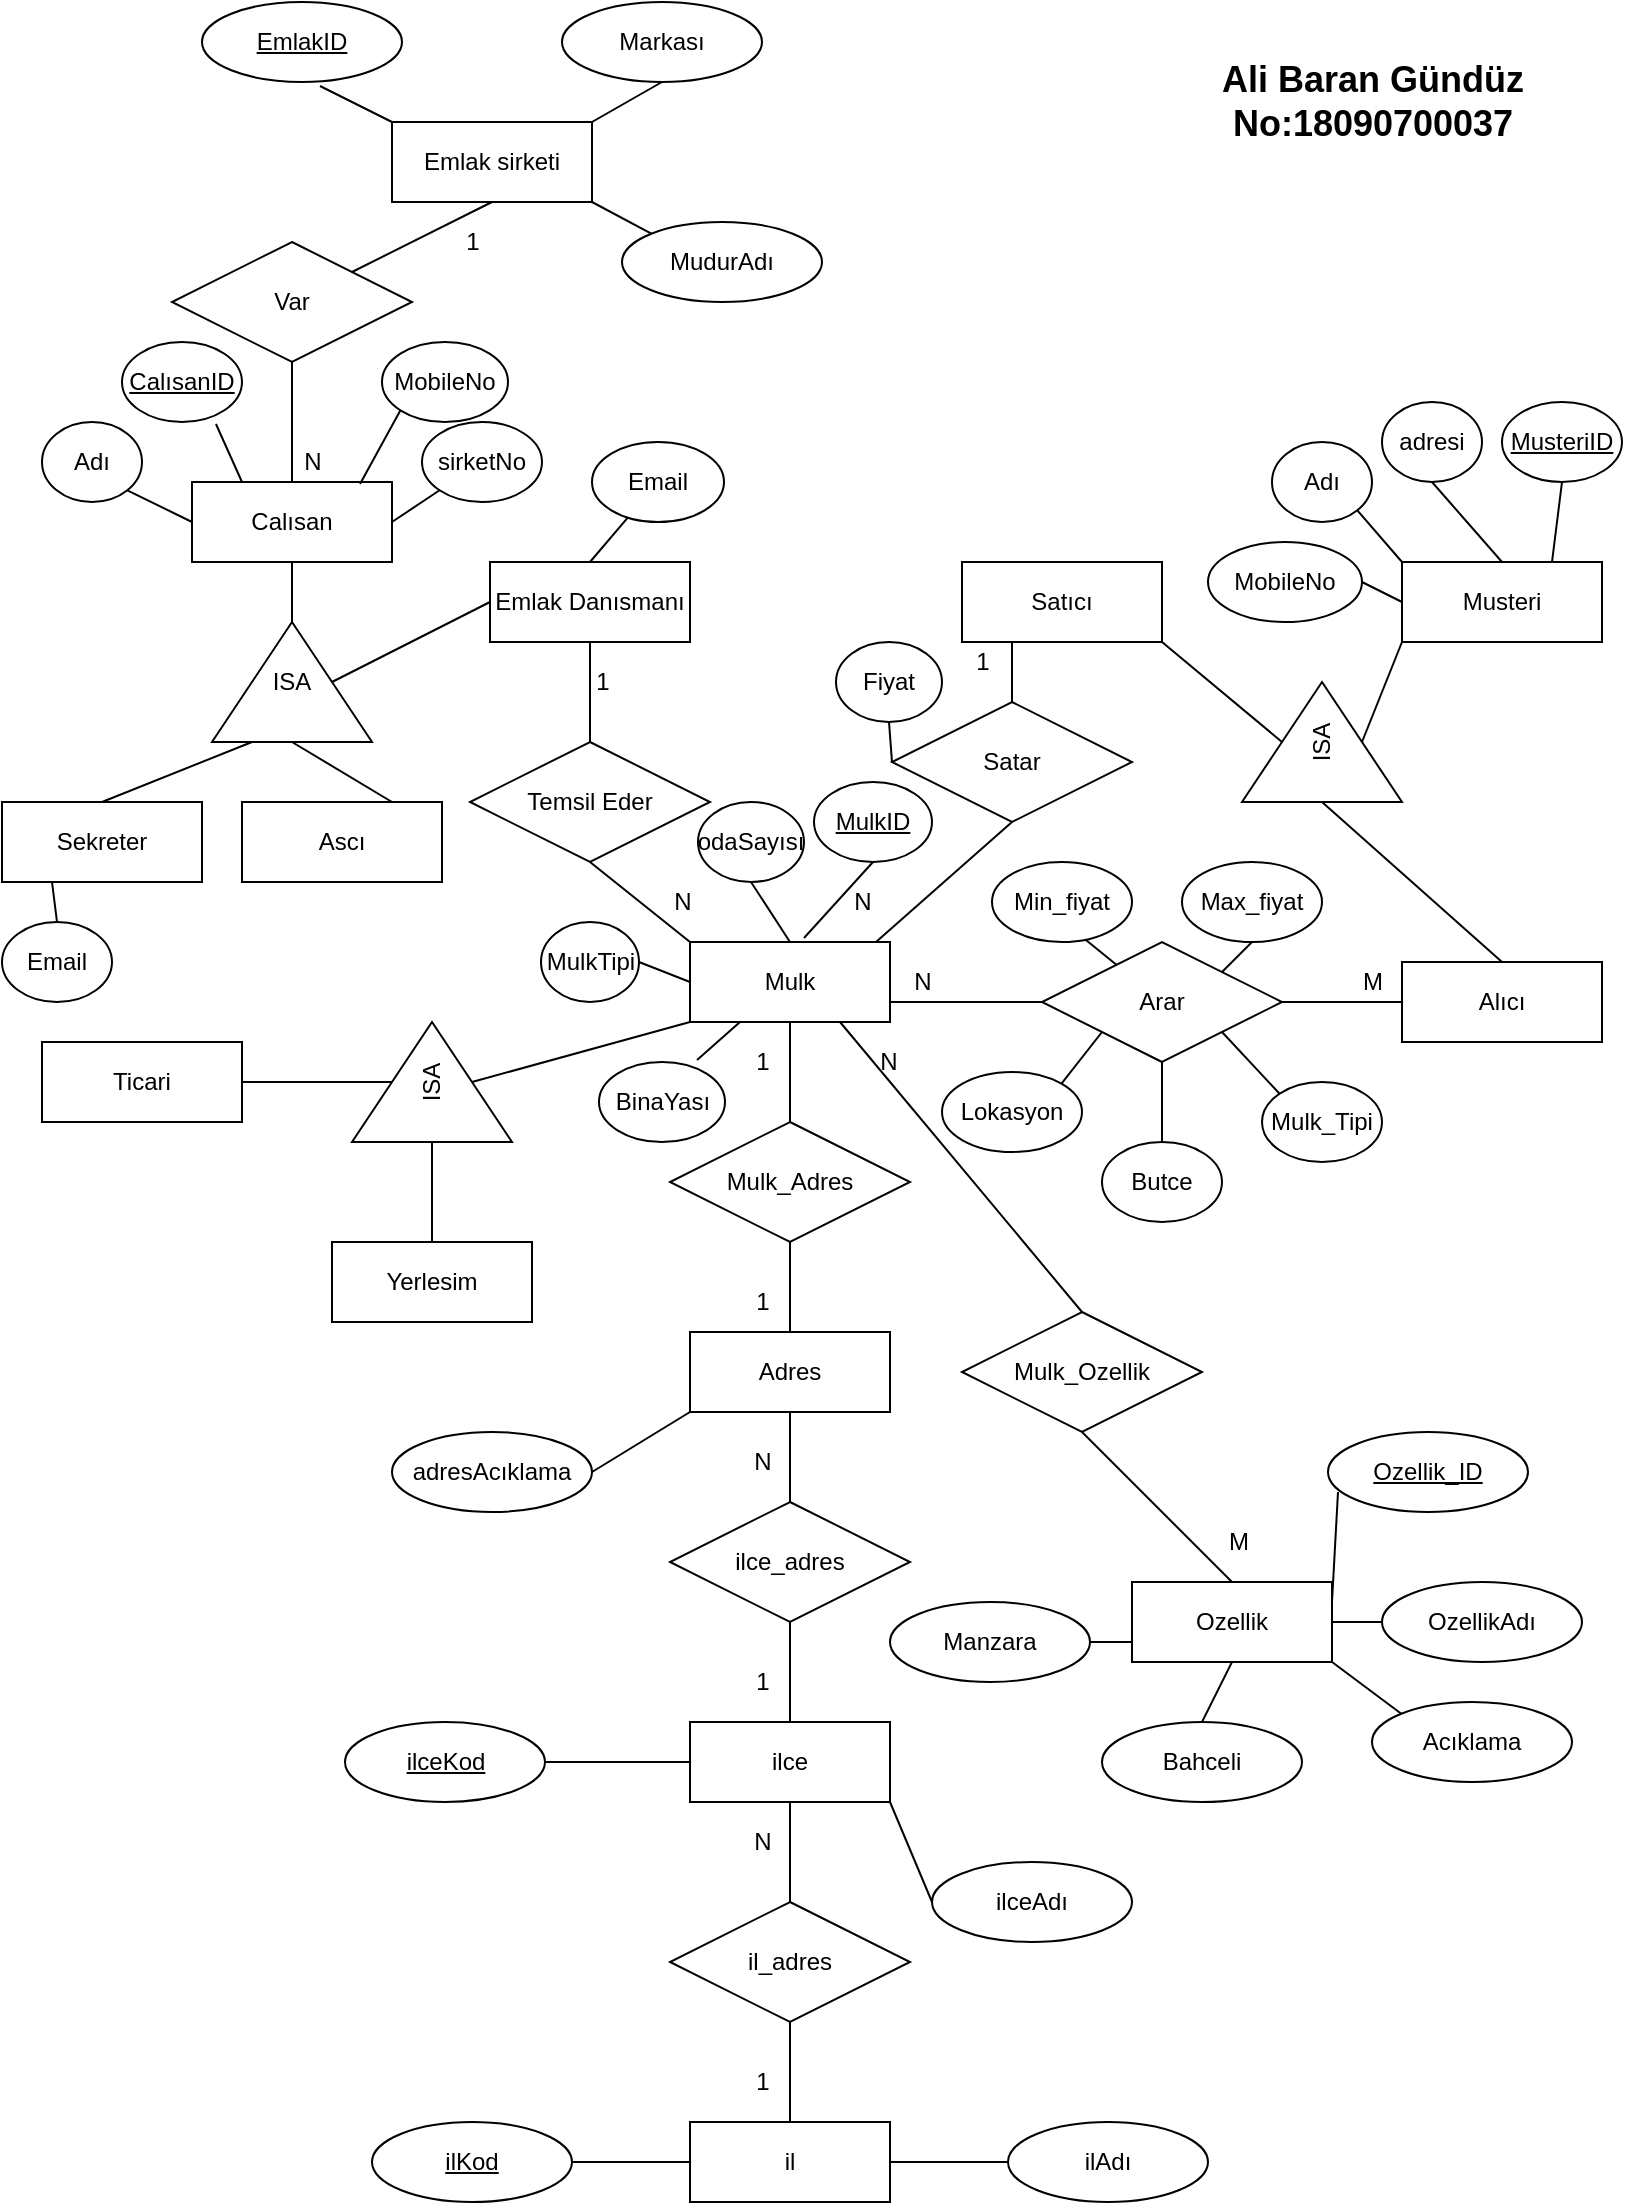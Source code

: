 <mxfile version="13.8.8" type="github"><diagram id="Dw04P_QNPKzFIIKBxHm9" name="Page-1"><mxGraphModel dx="862" dy="450" grid="1" gridSize="10" guides="1" tooltips="1" connect="1" arrows="1" fold="1" page="1" pageScale="1" pageWidth="827" pageHeight="1169" math="0" shadow="0"><root><mxCell id="0"/><mxCell id="1" parent="0"/><mxCell id="DTdADtcB9mGW_6c2kYvb-1" value="Mulk" style="whiteSpace=wrap;html=1;align=center;" parent="1" vertex="1"><mxGeometry x="361" y="510" width="100" height="40" as="geometry"/></mxCell><mxCell id="DTdADtcB9mGW_6c2kYvb-2" value="Calısan" style="whiteSpace=wrap;html=1;align=center;" parent="1" vertex="1"><mxGeometry x="112" y="280" width="100" height="40" as="geometry"/></mxCell><mxCell id="DTdADtcB9mGW_6c2kYvb-3" value="Temsil Eder" style="shape=rhombus;perimeter=rhombusPerimeter;whiteSpace=wrap;html=1;align=center;" parent="1" vertex="1"><mxGeometry x="251" y="410" width="120" height="60" as="geometry"/></mxCell><mxCell id="DTdADtcB9mGW_6c2kYvb-4" value="" style="endArrow=none;html=1;entryX=0.5;entryY=1;entryDx=0;entryDy=0;exitX=1;exitY=0.5;exitDx=0;exitDy=0;" parent="1" source="DTdADtcB9mGW_6c2kYvb-58" target="DTdADtcB9mGW_6c2kYvb-2" edge="1"><mxGeometry width="50" height="50" relative="1" as="geometry"><mxPoint x="307" y="390" as="sourcePoint"/><mxPoint x="357" y="340" as="targetPoint"/></mxGeometry></mxCell><mxCell id="DTdADtcB9mGW_6c2kYvb-5" value="" style="endArrow=none;html=1;exitX=0.5;exitY=1;exitDx=0;exitDy=0;entryX=0;entryY=0;entryDx=0;entryDy=0;" parent="1" source="DTdADtcB9mGW_6c2kYvb-3" target="DTdADtcB9mGW_6c2kYvb-1" edge="1"><mxGeometry width="50" height="50" relative="1" as="geometry"><mxPoint x="307" y="390" as="sourcePoint"/><mxPoint x="357" y="340" as="targetPoint"/></mxGeometry></mxCell><mxCell id="DTdADtcB9mGW_6c2kYvb-6" value="N" style="text;html=1;align=center;verticalAlign=middle;resizable=0;points=[];autosize=1;" parent="1" vertex="1"><mxGeometry x="347" y="480" width="20" height="20" as="geometry"/></mxCell><mxCell id="DTdADtcB9mGW_6c2kYvb-7" value="1" style="text;html=1;align=center;verticalAlign=middle;resizable=0;points=[];autosize=1;" parent="1" vertex="1"><mxGeometry x="242" y="150" width="20" height="20" as="geometry"/></mxCell><mxCell id="DTdADtcB9mGW_6c2kYvb-8" value="Emlak sirketi" style="whiteSpace=wrap;html=1;align=center;" parent="1" vertex="1"><mxGeometry x="212" y="100" width="100" height="40" as="geometry"/></mxCell><mxCell id="DTdADtcB9mGW_6c2kYvb-9" value="" style="endArrow=none;html=1;exitX=0.5;exitY=0;exitDx=0;exitDy=0;entryX=0.5;entryY=1;entryDx=0;entryDy=0;" parent="1" source="DTdADtcB9mGW_6c2kYvb-2" target="DTdADtcB9mGW_6c2kYvb-10" edge="1"><mxGeometry width="50" height="50" relative="1" as="geometry"><mxPoint x="297" y="250" as="sourcePoint"/><mxPoint x="137" y="250" as="targetPoint"/></mxGeometry></mxCell><mxCell id="DTdADtcB9mGW_6c2kYvb-10" value="Var" style="shape=rhombus;perimeter=rhombusPerimeter;whiteSpace=wrap;html=1;align=center;" parent="1" vertex="1"><mxGeometry x="102" y="160" width="120" height="60" as="geometry"/></mxCell><mxCell id="DTdADtcB9mGW_6c2kYvb-11" value="" style="endArrow=none;html=1;exitX=1;exitY=0;exitDx=0;exitDy=0;entryX=0.5;entryY=1;entryDx=0;entryDy=0;" parent="1" source="DTdADtcB9mGW_6c2kYvb-10" target="DTdADtcB9mGW_6c2kYvb-8" edge="1"><mxGeometry width="50" height="50" relative="1" as="geometry"><mxPoint x="297" y="250" as="sourcePoint"/><mxPoint x="347" y="200" as="targetPoint"/></mxGeometry></mxCell><mxCell id="DTdADtcB9mGW_6c2kYvb-12" value="N" style="text;html=1;align=center;verticalAlign=middle;resizable=0;points=[];autosize=1;" parent="1" vertex="1"><mxGeometry x="162" y="260" width="20" height="20" as="geometry"/></mxCell><mxCell id="DTdADtcB9mGW_6c2kYvb-13" value="Musteri" style="whiteSpace=wrap;html=1;align=center;" parent="1" vertex="1"><mxGeometry x="717" y="320" width="100" height="40" as="geometry"/></mxCell><mxCell id="DTdADtcB9mGW_6c2kYvb-14" value="ISA" style="triangle;whiteSpace=wrap;html=1;rotation=-90;" parent="1" vertex="1"><mxGeometry x="647" y="370" width="60" height="80" as="geometry"/></mxCell><mxCell id="DTdADtcB9mGW_6c2kYvb-15" value="" style="endArrow=none;html=1;entryX=0;entryY=1;entryDx=0;entryDy=0;exitX=0.5;exitY=1;exitDx=0;exitDy=0;" parent="1" source="DTdADtcB9mGW_6c2kYvb-14" target="DTdADtcB9mGW_6c2kYvb-13" edge="1"><mxGeometry width="50" height="50" relative="1" as="geometry"><mxPoint x="387" y="380" as="sourcePoint"/><mxPoint x="437" y="330" as="targetPoint"/></mxGeometry></mxCell><mxCell id="DTdADtcB9mGW_6c2kYvb-16" value="" style="endArrow=none;html=1;entryX=0.5;entryY=0;entryDx=0;entryDy=0;exitX=1;exitY=1;exitDx=0;exitDy=0;" parent="1" source="DTdADtcB9mGW_6c2kYvb-17" target="DTdADtcB9mGW_6c2kYvb-14" edge="1"><mxGeometry width="50" height="50" relative="1" as="geometry"><mxPoint x="557" y="380" as="sourcePoint"/><mxPoint x="437" y="430" as="targetPoint"/></mxGeometry></mxCell><mxCell id="DTdADtcB9mGW_6c2kYvb-17" value="Satıcı" style="whiteSpace=wrap;html=1;align=center;" parent="1" vertex="1"><mxGeometry x="497" y="320" width="100" height="40" as="geometry"/></mxCell><mxCell id="DTdADtcB9mGW_6c2kYvb-18" value="Alıcı" style="whiteSpace=wrap;html=1;align=center;" parent="1" vertex="1"><mxGeometry x="717" y="520" width="100" height="40" as="geometry"/></mxCell><mxCell id="DTdADtcB9mGW_6c2kYvb-19" value="" style="endArrow=none;html=1;entryX=0.5;entryY=0;entryDx=0;entryDy=0;exitX=0;exitY=0.5;exitDx=0;exitDy=0;" parent="1" source="DTdADtcB9mGW_6c2kYvb-14" target="DTdADtcB9mGW_6c2kYvb-18" edge="1"><mxGeometry width="50" height="50" relative="1" as="geometry"><mxPoint x="387" y="480" as="sourcePoint"/><mxPoint x="437" y="430" as="targetPoint"/></mxGeometry></mxCell><mxCell id="DTdADtcB9mGW_6c2kYvb-20" value="Satar" style="shape=rhombus;perimeter=rhombusPerimeter;whiteSpace=wrap;html=1;align=center;" parent="1" vertex="1"><mxGeometry x="462" y="390" width="120" height="60" as="geometry"/></mxCell><mxCell id="DTdADtcB9mGW_6c2kYvb-21" value="" style="endArrow=none;html=1;entryX=0.5;entryY=0;entryDx=0;entryDy=0;exitX=0.25;exitY=1;exitDx=0;exitDy=0;" parent="1" source="DTdADtcB9mGW_6c2kYvb-17" target="DTdADtcB9mGW_6c2kYvb-20" edge="1"><mxGeometry width="50" height="50" relative="1" as="geometry"><mxPoint x="387" y="480" as="sourcePoint"/><mxPoint x="437" y="430" as="targetPoint"/></mxGeometry></mxCell><mxCell id="DTdADtcB9mGW_6c2kYvb-22" value="" style="endArrow=none;html=1;exitX=0.93;exitY=0;exitDx=0;exitDy=0;exitPerimeter=0;entryX=0.5;entryY=1;entryDx=0;entryDy=0;" parent="1" source="DTdADtcB9mGW_6c2kYvb-1" target="DTdADtcB9mGW_6c2kYvb-20" edge="1"><mxGeometry width="50" height="50" relative="1" as="geometry"><mxPoint x="387" y="480" as="sourcePoint"/><mxPoint x="437" y="430" as="targetPoint"/></mxGeometry></mxCell><mxCell id="DTdADtcB9mGW_6c2kYvb-23" value="N" style="text;html=1;align=center;verticalAlign=middle;resizable=0;points=[];autosize=1;" parent="1" vertex="1"><mxGeometry x="437" y="480" width="20" height="20" as="geometry"/></mxCell><mxCell id="DTdADtcB9mGW_6c2kYvb-24" value="1" style="text;html=1;align=center;verticalAlign=middle;resizable=0;points=[];autosize=1;" parent="1" vertex="1"><mxGeometry x="497" y="360" width="20" height="20" as="geometry"/></mxCell><mxCell id="DTdADtcB9mGW_6c2kYvb-25" value="Arar" style="shape=rhombus;perimeter=rhombusPerimeter;whiteSpace=wrap;html=1;align=center;direction=west;" parent="1" vertex="1"><mxGeometry x="537" y="510" width="120" height="60" as="geometry"/></mxCell><mxCell id="DTdADtcB9mGW_6c2kYvb-26" value="" style="endArrow=none;html=1;exitX=0;exitY=0.5;exitDx=0;exitDy=0;entryX=0;entryY=0.5;entryDx=0;entryDy=0;" parent="1" source="DTdADtcB9mGW_6c2kYvb-18" target="DTdADtcB9mGW_6c2kYvb-25" edge="1"><mxGeometry width="50" height="50" relative="1" as="geometry"><mxPoint x="387" y="480" as="sourcePoint"/><mxPoint x="667" y="540" as="targetPoint"/></mxGeometry></mxCell><mxCell id="DTdADtcB9mGW_6c2kYvb-27" value="" style="endArrow=none;html=1;exitX=1;exitY=0.5;exitDx=0;exitDy=0;entryX=1;entryY=0.75;entryDx=0;entryDy=0;" parent="1" source="DTdADtcB9mGW_6c2kYvb-25" target="DTdADtcB9mGW_6c2kYvb-1" edge="1"><mxGeometry width="50" height="50" relative="1" as="geometry"><mxPoint x="387" y="480" as="sourcePoint"/><mxPoint x="437" y="430" as="targetPoint"/></mxGeometry></mxCell><mxCell id="DTdADtcB9mGW_6c2kYvb-28" value="M" style="text;html=1;align=center;verticalAlign=middle;resizable=0;points=[];autosize=1;" parent="1" vertex="1"><mxGeometry x="687" y="520" width="30" height="20" as="geometry"/></mxCell><mxCell id="DTdADtcB9mGW_6c2kYvb-29" value="N" style="text;html=1;align=center;verticalAlign=middle;resizable=0;points=[];autosize=1;" parent="1" vertex="1"><mxGeometry x="467" y="520" width="20" height="20" as="geometry"/></mxCell><mxCell id="DTdADtcB9mGW_6c2kYvb-30" value="Adres" style="whiteSpace=wrap;html=1;align=center;" parent="1" vertex="1"><mxGeometry x="361" y="705" width="100" height="40" as="geometry"/></mxCell><mxCell id="DTdADtcB9mGW_6c2kYvb-31" value="Mulk_Adres" style="shape=rhombus;perimeter=rhombusPerimeter;whiteSpace=wrap;html=1;align=center;" parent="1" vertex="1"><mxGeometry x="351" y="600" width="120" height="60" as="geometry"/></mxCell><mxCell id="DTdADtcB9mGW_6c2kYvb-32" value="" style="endArrow=none;html=1;exitX=0.5;exitY=0;exitDx=0;exitDy=0;entryX=0.5;entryY=1;entryDx=0;entryDy=0;" parent="1" source="DTdADtcB9mGW_6c2kYvb-30" target="DTdADtcB9mGW_6c2kYvb-31" edge="1"><mxGeometry width="50" height="50" relative="1" as="geometry"><mxPoint x="387" y="680" as="sourcePoint"/><mxPoint x="437" y="630" as="targetPoint"/></mxGeometry></mxCell><mxCell id="DTdADtcB9mGW_6c2kYvb-33" value="" style="endArrow=none;html=1;exitX=0.5;exitY=0;exitDx=0;exitDy=0;entryX=0.5;entryY=1;entryDx=0;entryDy=0;" parent="1" source="DTdADtcB9mGW_6c2kYvb-31" target="DTdADtcB9mGW_6c2kYvb-1" edge="1"><mxGeometry width="50" height="50" relative="1" as="geometry"><mxPoint x="387" y="680" as="sourcePoint"/><mxPoint x="437" y="630" as="targetPoint"/></mxGeometry></mxCell><mxCell id="DTdADtcB9mGW_6c2kYvb-34" value="1" style="text;html=1;align=center;verticalAlign=middle;resizable=0;points=[];autosize=1;" parent="1" vertex="1"><mxGeometry x="387" y="560" width="20" height="20" as="geometry"/></mxCell><mxCell id="DTdADtcB9mGW_6c2kYvb-35" value="1" style="text;html=1;align=center;verticalAlign=middle;resizable=0;points=[];autosize=1;" parent="1" vertex="1"><mxGeometry x="387" y="680" width="20" height="20" as="geometry"/></mxCell><mxCell id="DTdADtcB9mGW_6c2kYvb-36" value="ilce" style="whiteSpace=wrap;html=1;align=center;direction=west;" parent="1" vertex="1"><mxGeometry x="361" y="900" width="100" height="40" as="geometry"/></mxCell><mxCell id="DTdADtcB9mGW_6c2kYvb-37" value="ilce_adres" style="shape=rhombus;perimeter=rhombusPerimeter;whiteSpace=wrap;html=1;align=center;" parent="1" vertex="1"><mxGeometry x="351" y="790" width="120" height="60" as="geometry"/></mxCell><mxCell id="DTdADtcB9mGW_6c2kYvb-38" value="" style="endArrow=none;html=1;entryX=0.5;entryY=1;entryDx=0;entryDy=0;exitX=0.5;exitY=1;exitDx=0;exitDy=0;" parent="1" source="DTdADtcB9mGW_6c2kYvb-36" target="DTdADtcB9mGW_6c2kYvb-37" edge="1"><mxGeometry width="50" height="50" relative="1" as="geometry"><mxPoint x="337" y="920" as="sourcePoint"/><mxPoint x="297" y="900" as="targetPoint"/></mxGeometry></mxCell><mxCell id="DTdADtcB9mGW_6c2kYvb-39" value="1" style="text;html=1;align=center;verticalAlign=middle;resizable=0;points=[];autosize=1;" parent="1" vertex="1"><mxGeometry x="387" y="870" width="20" height="20" as="geometry"/></mxCell><mxCell id="DTdADtcB9mGW_6c2kYvb-40" value="" style="endArrow=none;html=1;exitX=0.5;exitY=0;exitDx=0;exitDy=0;entryX=0.5;entryY=1;entryDx=0;entryDy=0;" parent="1" source="DTdADtcB9mGW_6c2kYvb-37" target="DTdADtcB9mGW_6c2kYvb-30" edge="1"><mxGeometry width="50" height="50" relative="1" as="geometry"><mxPoint x="397" y="770" as="sourcePoint"/><mxPoint x="447" y="720" as="targetPoint"/></mxGeometry></mxCell><mxCell id="DTdADtcB9mGW_6c2kYvb-41" value="N" style="text;html=1;align=center;verticalAlign=middle;resizable=0;points=[];autosize=1;" parent="1" vertex="1"><mxGeometry x="387" y="760" width="20" height="20" as="geometry"/></mxCell><mxCell id="DTdADtcB9mGW_6c2kYvb-42" value="il" style="whiteSpace=wrap;html=1;align=center;" parent="1" vertex="1"><mxGeometry x="361" y="1100" width="100" height="40" as="geometry"/></mxCell><mxCell id="DTdADtcB9mGW_6c2kYvb-43" value="il_adres" style="shape=rhombus;perimeter=rhombusPerimeter;whiteSpace=wrap;html=1;align=center;" parent="1" vertex="1"><mxGeometry x="351" y="990" width="120" height="60" as="geometry"/></mxCell><mxCell id="DTdADtcB9mGW_6c2kYvb-44" value="" style="endArrow=none;html=1;exitX=0.5;exitY=0;exitDx=0;exitDy=0;entryX=0.5;entryY=0;entryDx=0;entryDy=0;" parent="1" source="DTdADtcB9mGW_6c2kYvb-36" target="DTdADtcB9mGW_6c2kYvb-43" edge="1"><mxGeometry width="50" height="50" relative="1" as="geometry"><mxPoint x="421" y="800" as="sourcePoint"/><mxPoint x="587" y="850" as="targetPoint"/></mxGeometry></mxCell><mxCell id="DTdADtcB9mGW_6c2kYvb-45" value="" style="endArrow=none;html=1;exitX=0.5;exitY=1;exitDx=0;exitDy=0;entryX=0.5;entryY=0;entryDx=0;entryDy=0;" parent="1" source="DTdADtcB9mGW_6c2kYvb-43" target="DTdADtcB9mGW_6c2kYvb-42" edge="1"><mxGeometry width="50" height="50" relative="1" as="geometry"><mxPoint x="431" y="810" as="sourcePoint"/><mxPoint x="431" y="765" as="targetPoint"/></mxGeometry></mxCell><mxCell id="DTdADtcB9mGW_6c2kYvb-46" value="1" style="text;html=1;align=center;verticalAlign=middle;resizable=0;points=[];autosize=1;" parent="1" vertex="1"><mxGeometry x="387" y="1070" width="20" height="20" as="geometry"/></mxCell><mxCell id="DTdADtcB9mGW_6c2kYvb-47" value="N" style="text;html=1;align=center;verticalAlign=middle;resizable=0;points=[];autosize=1;" parent="1" vertex="1"><mxGeometry x="387" y="950" width="20" height="20" as="geometry"/></mxCell><mxCell id="DTdADtcB9mGW_6c2kYvb-48" value="ISA" style="triangle;whiteSpace=wrap;html=1;rotation=-90;direction=east;" parent="1" vertex="1"><mxGeometry x="202" y="540" width="60" height="80" as="geometry"/></mxCell><mxCell id="DTdADtcB9mGW_6c2kYvb-49" value="" style="endArrow=none;html=1;exitX=0.5;exitY=1;exitDx=0;exitDy=0;entryX=0;entryY=1;entryDx=0;entryDy=0;" parent="1" source="DTdADtcB9mGW_6c2kYvb-48" target="DTdADtcB9mGW_6c2kYvb-1" edge="1"><mxGeometry width="50" height="50" relative="1" as="geometry"><mxPoint x="347" y="560" as="sourcePoint"/><mxPoint x="397" y="510" as="targetPoint"/></mxGeometry></mxCell><mxCell id="DTdADtcB9mGW_6c2kYvb-50" value="Ticari" style="whiteSpace=wrap;html=1;align=center;" parent="1" vertex="1"><mxGeometry x="37" y="560" width="100" height="40" as="geometry"/></mxCell><mxCell id="DTdADtcB9mGW_6c2kYvb-51" value="Yerlesim" style="whiteSpace=wrap;html=1;align=center;" parent="1" vertex="1"><mxGeometry x="182" y="660" width="100" height="40" as="geometry"/></mxCell><mxCell id="DTdADtcB9mGW_6c2kYvb-52" value="" style="endArrow=none;html=1;exitX=1;exitY=0.5;exitDx=0;exitDy=0;entryX=0.5;entryY=0;entryDx=0;entryDy=0;" parent="1" source="DTdADtcB9mGW_6c2kYvb-50" target="DTdADtcB9mGW_6c2kYvb-48" edge="1"><mxGeometry width="50" height="50" relative="1" as="geometry"><mxPoint x="347" y="560" as="sourcePoint"/><mxPoint x="397" y="510" as="targetPoint"/></mxGeometry></mxCell><mxCell id="DTdADtcB9mGW_6c2kYvb-53" value="" style="endArrow=none;html=1;exitX=0.5;exitY=0;exitDx=0;exitDy=0;entryX=0;entryY=0.5;entryDx=0;entryDy=0;" parent="1" source="DTdADtcB9mGW_6c2kYvb-51" target="DTdADtcB9mGW_6c2kYvb-48" edge="1"><mxGeometry width="50" height="50" relative="1" as="geometry"><mxPoint x="347" y="560" as="sourcePoint"/><mxPoint x="247" y="620" as="targetPoint"/></mxGeometry></mxCell><mxCell id="DTdADtcB9mGW_6c2kYvb-54" value="EmlakID" style="ellipse;whiteSpace=wrap;html=1;align=center;fontStyle=4;" parent="1" vertex="1"><mxGeometry x="117" y="40" width="100" height="40" as="geometry"/></mxCell><mxCell id="DTdADtcB9mGW_6c2kYvb-55" value="Markası" style="ellipse;whiteSpace=wrap;html=1;align=center;" parent="1" vertex="1"><mxGeometry x="297" y="40" width="100" height="40" as="geometry"/></mxCell><mxCell id="DTdADtcB9mGW_6c2kYvb-56" value="" style="endArrow=none;html=1;exitX=0.59;exitY=1.05;exitDx=0;exitDy=0;exitPerimeter=0;entryX=0;entryY=0;entryDx=0;entryDy=0;" parent="1" source="DTdADtcB9mGW_6c2kYvb-54" target="DTdADtcB9mGW_6c2kYvb-8" edge="1"><mxGeometry width="50" height="50" relative="1" as="geometry"><mxPoint x="427" y="230" as="sourcePoint"/><mxPoint x="477" y="180" as="targetPoint"/></mxGeometry></mxCell><mxCell id="DTdADtcB9mGW_6c2kYvb-57" value="" style="endArrow=none;html=1;exitX=0.5;exitY=1;exitDx=0;exitDy=0;entryX=1;entryY=0;entryDx=0;entryDy=0;" parent="1" source="DTdADtcB9mGW_6c2kYvb-55" target="DTdADtcB9mGW_6c2kYvb-8" edge="1"><mxGeometry width="50" height="50" relative="1" as="geometry"><mxPoint x="427" y="230" as="sourcePoint"/><mxPoint x="477" y="180" as="targetPoint"/></mxGeometry></mxCell><mxCell id="DTdADtcB9mGW_6c2kYvb-58" value="ISA" style="triangle;whiteSpace=wrap;html=1;rotation=0;direction=north;" parent="1" vertex="1"><mxGeometry x="122" y="350" width="80" height="60" as="geometry"/></mxCell><mxCell id="DTdADtcB9mGW_6c2kYvb-59" value="Emlak Danısmanı" style="whiteSpace=wrap;html=1;align=center;" parent="1" vertex="1"><mxGeometry x="261" y="320" width="100" height="40" as="geometry"/></mxCell><mxCell id="DTdADtcB9mGW_6c2kYvb-60" value="Sekreter" style="whiteSpace=wrap;html=1;align=center;" parent="1" vertex="1"><mxGeometry x="17" y="440" width="100" height="40" as="geometry"/></mxCell><mxCell id="DTdADtcB9mGW_6c2kYvb-61" value="Ascı" style="whiteSpace=wrap;html=1;align=center;" parent="1" vertex="1"><mxGeometry x="137" y="440" width="100" height="40" as="geometry"/></mxCell><mxCell id="DTdADtcB9mGW_6c2kYvb-63" value="" style="endArrow=none;html=1;exitX=0.5;exitY=1;exitDx=0;exitDy=0;entryX=0;entryY=0.5;entryDx=0;entryDy=0;" parent="1" source="DTdADtcB9mGW_6c2kYvb-58" target="DTdADtcB9mGW_6c2kYvb-59" edge="1"><mxGeometry width="50" height="50" relative="1" as="geometry"><mxPoint x="257" y="430" as="sourcePoint"/><mxPoint x="307" y="380" as="targetPoint"/></mxGeometry></mxCell><mxCell id="DTdADtcB9mGW_6c2kYvb-65" value="" style="endArrow=none;html=1;exitX=0.5;exitY=0;exitDx=0;exitDy=0;entryX=0;entryY=0.25;entryDx=0;entryDy=0;" parent="1" source="DTdADtcB9mGW_6c2kYvb-60" target="DTdADtcB9mGW_6c2kYvb-58" edge="1"><mxGeometry width="50" height="50" relative="1" as="geometry"><mxPoint x="257" y="430" as="sourcePoint"/><mxPoint x="307" y="380" as="targetPoint"/></mxGeometry></mxCell><mxCell id="DTdADtcB9mGW_6c2kYvb-66" value="" style="endArrow=none;html=1;entryX=0;entryY=0.5;entryDx=0;entryDy=0;exitX=0.75;exitY=0;exitDx=0;exitDy=0;" parent="1" source="DTdADtcB9mGW_6c2kYvb-61" target="DTdADtcB9mGW_6c2kYvb-58" edge="1"><mxGeometry width="50" height="50" relative="1" as="geometry"><mxPoint x="257" y="430" as="sourcePoint"/><mxPoint x="307" y="380" as="targetPoint"/></mxGeometry></mxCell><mxCell id="DTdADtcB9mGW_6c2kYvb-67" value="" style="endArrow=none;html=1;exitX=0.5;exitY=0;exitDx=0;exitDy=0;entryX=0.5;entryY=1;entryDx=0;entryDy=0;" parent="1" source="DTdADtcB9mGW_6c2kYvb-3" target="DTdADtcB9mGW_6c2kYvb-59" edge="1"><mxGeometry width="50" height="50" relative="1" as="geometry"><mxPoint x="257" y="330" as="sourcePoint"/><mxPoint x="307" y="280" as="targetPoint"/></mxGeometry></mxCell><mxCell id="DTdADtcB9mGW_6c2kYvb-68" value="1" style="text;html=1;align=center;verticalAlign=middle;resizable=0;points=[];autosize=1;" parent="1" vertex="1"><mxGeometry x="307" y="370" width="20" height="20" as="geometry"/></mxCell><mxCell id="DTdADtcB9mGW_6c2kYvb-69" value="Adı" style="ellipse;whiteSpace=wrap;html=1;align=center;" parent="1" vertex="1"><mxGeometry x="37" y="250" width="50" height="40" as="geometry"/></mxCell><mxCell id="DTdADtcB9mGW_6c2kYvb-70" value="MobileNo" style="ellipse;whiteSpace=wrap;html=1;align=center;" parent="1" vertex="1"><mxGeometry x="207" y="210" width="63" height="40" as="geometry"/></mxCell><mxCell id="DTdADtcB9mGW_6c2kYvb-71" value="&lt;u&gt;CalısanID&lt;/u&gt;" style="ellipse;whiteSpace=wrap;html=1;align=center;" parent="1" vertex="1"><mxGeometry x="77" y="210" width="60" height="40" as="geometry"/></mxCell><mxCell id="DTdADtcB9mGW_6c2kYvb-72" value="sirketNo" style="ellipse;whiteSpace=wrap;html=1;align=center;" parent="1" vertex="1"><mxGeometry x="227" y="250" width="60" height="40" as="geometry"/></mxCell><mxCell id="DTdADtcB9mGW_6c2kYvb-73" value="" style="endArrow=none;html=1;entryX=0;entryY=1;entryDx=0;entryDy=0;exitX=1;exitY=0.5;exitDx=0;exitDy=0;" parent="1" source="DTdADtcB9mGW_6c2kYvb-2" target="DTdADtcB9mGW_6c2kYvb-72" edge="1"><mxGeometry width="50" height="50" relative="1" as="geometry"><mxPoint x="257" y="330" as="sourcePoint"/><mxPoint x="307" y="280" as="targetPoint"/></mxGeometry></mxCell><mxCell id="DTdADtcB9mGW_6c2kYvb-74" value="" style="endArrow=none;html=1;entryX=1;entryY=1;entryDx=0;entryDy=0;exitX=0;exitY=0.5;exitDx=0;exitDy=0;" parent="1" source="DTdADtcB9mGW_6c2kYvb-2" target="DTdADtcB9mGW_6c2kYvb-69" edge="1"><mxGeometry width="50" height="50" relative="1" as="geometry"><mxPoint x="257" y="330" as="sourcePoint"/><mxPoint x="307" y="280" as="targetPoint"/></mxGeometry></mxCell><mxCell id="DTdADtcB9mGW_6c2kYvb-75" value="" style="endArrow=none;html=1;entryX=0.783;entryY=1.025;entryDx=0;entryDy=0;entryPerimeter=0;exitX=0.25;exitY=0;exitDx=0;exitDy=0;" parent="1" source="DTdADtcB9mGW_6c2kYvb-2" target="DTdADtcB9mGW_6c2kYvb-71" edge="1"><mxGeometry width="50" height="50" relative="1" as="geometry"><mxPoint x="257" y="330" as="sourcePoint"/><mxPoint x="307" y="280" as="targetPoint"/></mxGeometry></mxCell><mxCell id="DTdADtcB9mGW_6c2kYvb-76" value="" style="endArrow=none;html=1;exitX=0;exitY=1;exitDx=0;exitDy=0;entryX=0.84;entryY=0.025;entryDx=0;entryDy=0;entryPerimeter=0;" parent="1" source="DTdADtcB9mGW_6c2kYvb-70" target="DTdADtcB9mGW_6c2kYvb-2" edge="1"><mxGeometry width="50" height="50" relative="1" as="geometry"><mxPoint x="257" y="330" as="sourcePoint"/><mxPoint x="307" y="280" as="targetPoint"/></mxGeometry></mxCell><mxCell id="DTdADtcB9mGW_6c2kYvb-77" value="Email" style="ellipse;whiteSpace=wrap;html=1;align=center;" parent="1" vertex="1"><mxGeometry x="17" y="500" width="55" height="40" as="geometry"/></mxCell><mxCell id="DTdADtcB9mGW_6c2kYvb-78" value="Email" style="ellipse;whiteSpace=wrap;html=1;align=center;" parent="1" vertex="1"><mxGeometry x="312" y="260" width="66" height="40" as="geometry"/></mxCell><mxCell id="DTdADtcB9mGW_6c2kYvb-79" value="" style="endArrow=none;html=1;exitX=0.5;exitY=0;exitDx=0;exitDy=0;" parent="1" source="DTdADtcB9mGW_6c2kYvb-59" target="DTdADtcB9mGW_6c2kYvb-78" edge="1"><mxGeometry width="50" height="50" relative="1" as="geometry"><mxPoint x="327" y="420" as="sourcePoint"/><mxPoint x="377" y="370" as="targetPoint"/></mxGeometry></mxCell><mxCell id="DTdADtcB9mGW_6c2kYvb-80" value="" style="endArrow=none;html=1;exitX=0.5;exitY=0;exitDx=0;exitDy=0;entryX=0.25;entryY=1;entryDx=0;entryDy=0;" parent="1" source="DTdADtcB9mGW_6c2kYvb-77" target="DTdADtcB9mGW_6c2kYvb-60" edge="1"><mxGeometry width="50" height="50" relative="1" as="geometry"><mxPoint x="297" y="430" as="sourcePoint"/><mxPoint x="87" y="500" as="targetPoint"/></mxGeometry></mxCell><mxCell id="DTdADtcB9mGW_6c2kYvb-81" value="adresi" style="ellipse;whiteSpace=wrap;html=1;align=center;" parent="1" vertex="1"><mxGeometry x="707" y="240" width="50" height="40" as="geometry"/></mxCell><mxCell id="DTdADtcB9mGW_6c2kYvb-82" value="Adı" style="ellipse;whiteSpace=wrap;html=1;align=center;" parent="1" vertex="1"><mxGeometry x="652" y="260" width="50" height="40" as="geometry"/></mxCell><mxCell id="DTdADtcB9mGW_6c2kYvb-83" value="&lt;u&gt;MusteriID&lt;/u&gt;" style="ellipse;whiteSpace=wrap;html=1;align=center;" parent="1" vertex="1"><mxGeometry x="767" y="240" width="60" height="40" as="geometry"/></mxCell><mxCell id="DTdADtcB9mGW_6c2kYvb-84" value="MobileNo" style="ellipse;whiteSpace=wrap;html=1;align=center;" parent="1" vertex="1"><mxGeometry x="620" y="310" width="77" height="40" as="geometry"/></mxCell><mxCell id="DTdADtcB9mGW_6c2kYvb-85" value="" style="endArrow=none;html=1;entryX=0;entryY=0.5;entryDx=0;entryDy=0;exitX=1;exitY=0.5;exitDx=0;exitDy=0;" parent="1" source="DTdADtcB9mGW_6c2kYvb-84" target="DTdADtcB9mGW_6c2kYvb-13" edge="1"><mxGeometry width="50" height="50" relative="1" as="geometry"><mxPoint x="537" y="450" as="sourcePoint"/><mxPoint x="587" y="400" as="targetPoint"/></mxGeometry></mxCell><mxCell id="DTdADtcB9mGW_6c2kYvb-86" value="" style="endArrow=none;html=1;entryX=0;entryY=0;entryDx=0;entryDy=0;exitX=1;exitY=1;exitDx=0;exitDy=0;" parent="1" source="DTdADtcB9mGW_6c2kYvb-82" target="DTdADtcB9mGW_6c2kYvb-13" edge="1"><mxGeometry width="50" height="50" relative="1" as="geometry"><mxPoint x="537" y="430" as="sourcePoint"/><mxPoint x="587" y="380" as="targetPoint"/></mxGeometry></mxCell><mxCell id="DTdADtcB9mGW_6c2kYvb-87" value="" style="endArrow=none;html=1;entryX=0.5;entryY=0;entryDx=0;entryDy=0;exitX=0.5;exitY=1;exitDx=0;exitDy=0;" parent="1" source="DTdADtcB9mGW_6c2kYvb-81" target="DTdADtcB9mGW_6c2kYvb-13" edge="1"><mxGeometry width="50" height="50" relative="1" as="geometry"><mxPoint x="537" y="430" as="sourcePoint"/><mxPoint x="587" y="380" as="targetPoint"/></mxGeometry></mxCell><mxCell id="DTdADtcB9mGW_6c2kYvb-88" value="" style="endArrow=none;html=1;entryX=0.75;entryY=0;entryDx=0;entryDy=0;exitX=0.5;exitY=1;exitDx=0;exitDy=0;" parent="1" source="DTdADtcB9mGW_6c2kYvb-83" target="DTdADtcB9mGW_6c2kYvb-13" edge="1"><mxGeometry width="50" height="50" relative="1" as="geometry"><mxPoint x="537" y="430" as="sourcePoint"/><mxPoint x="587" y="380" as="targetPoint"/></mxGeometry></mxCell><mxCell id="DTdADtcB9mGW_6c2kYvb-91" value="" style="endArrow=none;html=1;exitX=0.5;exitY=0;exitDx=0;exitDy=0;" parent="1" source="DTdADtcB9mGW_6c2kYvb-25" edge="1"><mxGeometry width="50" height="50" relative="1" as="geometry"><mxPoint x="637" y="630" as="sourcePoint"/><mxPoint x="597" y="610" as="targetPoint"/></mxGeometry></mxCell><mxCell id="DTdADtcB9mGW_6c2kYvb-92" value="Butce" style="ellipse;whiteSpace=wrap;html=1;align=center;" parent="1" vertex="1"><mxGeometry x="567" y="610" width="60" height="40" as="geometry"/></mxCell><mxCell id="DTdADtcB9mGW_6c2kYvb-93" value="Lokasyon" style="ellipse;whiteSpace=wrap;html=1;align=center;" parent="1" vertex="1"><mxGeometry x="487" y="575" width="70" height="40" as="geometry"/></mxCell><mxCell id="DTdADtcB9mGW_6c2kYvb-94" value="Max_fiyat" style="ellipse;whiteSpace=wrap;html=1;align=center;" parent="1" vertex="1"><mxGeometry x="607" y="470" width="70" height="40" as="geometry"/></mxCell><mxCell id="DTdADtcB9mGW_6c2kYvb-95" value="Min_fiyat" style="ellipse;whiteSpace=wrap;html=1;align=center;" parent="1" vertex="1"><mxGeometry x="512" y="470" width="70" height="40" as="geometry"/></mxCell><mxCell id="DTdADtcB9mGW_6c2kYvb-96" value="Mulk_Tipi" style="ellipse;whiteSpace=wrap;html=1;align=center;" parent="1" vertex="1"><mxGeometry x="647" y="580" width="60" height="40" as="geometry"/></mxCell><mxCell id="DTdADtcB9mGW_6c2kYvb-97" value="" style="endArrow=none;html=1;entryX=0.671;entryY=0.975;entryDx=0;entryDy=0;entryPerimeter=0;" parent="1" source="DTdADtcB9mGW_6c2kYvb-25" target="DTdADtcB9mGW_6c2kYvb-95" edge="1"><mxGeometry width="50" height="50" relative="1" as="geometry"><mxPoint x="627" y="530" as="sourcePoint"/><mxPoint x="677" y="480" as="targetPoint"/></mxGeometry></mxCell><mxCell id="DTdADtcB9mGW_6c2kYvb-98" value="" style="endArrow=none;html=1;exitX=0;exitY=0;exitDx=0;exitDy=0;entryX=0;entryY=0;entryDx=0;entryDy=0;" parent="1" source="DTdADtcB9mGW_6c2kYvb-96" target="DTdADtcB9mGW_6c2kYvb-25" edge="1"><mxGeometry width="50" height="50" relative="1" as="geometry"><mxPoint x="627" y="530" as="sourcePoint"/><mxPoint x="677" y="480" as="targetPoint"/></mxGeometry></mxCell><mxCell id="DTdADtcB9mGW_6c2kYvb-99" value="" style="endArrow=none;html=1;exitX=1;exitY=0;exitDx=0;exitDy=0;entryX=1;entryY=0;entryDx=0;entryDy=0;" parent="1" source="DTdADtcB9mGW_6c2kYvb-93" target="DTdADtcB9mGW_6c2kYvb-25" edge="1"><mxGeometry width="50" height="50" relative="1" as="geometry"><mxPoint x="627" y="530" as="sourcePoint"/><mxPoint x="677" y="480" as="targetPoint"/></mxGeometry></mxCell><mxCell id="DTdADtcB9mGW_6c2kYvb-100" value="" style="endArrow=none;html=1;exitX=0;exitY=1;exitDx=0;exitDy=0;entryX=0.5;entryY=1;entryDx=0;entryDy=0;" parent="1" source="DTdADtcB9mGW_6c2kYvb-25" target="DTdADtcB9mGW_6c2kYvb-94" edge="1"><mxGeometry width="50" height="50" relative="1" as="geometry"><mxPoint x="627" y="530" as="sourcePoint"/><mxPoint x="677" y="480" as="targetPoint"/></mxGeometry></mxCell><mxCell id="DTdADtcB9mGW_6c2kYvb-101" value="" style="endArrow=none;html=1;exitX=1;exitY=1;exitDx=0;exitDy=0;entryX=0;entryY=0;entryDx=0;entryDy=0;" parent="1" source="DTdADtcB9mGW_6c2kYvb-8" target="DTdADtcB9mGW_6c2kYvb-102" edge="1"><mxGeometry width="50" height="50" relative="1" as="geometry"><mxPoint x="377" y="230" as="sourcePoint"/><mxPoint x="357" y="160" as="targetPoint"/></mxGeometry></mxCell><mxCell id="DTdADtcB9mGW_6c2kYvb-102" value="MudurAdı" style="ellipse;whiteSpace=wrap;html=1;align=center;" parent="1" vertex="1"><mxGeometry x="327" y="150" width="100" height="40" as="geometry"/></mxCell><mxCell id="DTdADtcB9mGW_6c2kYvb-103" value="&lt;font style=&quot;font-size: 18px&quot;&gt;&lt;b&gt;Ali Baran Gündüz&lt;br&gt;No:18090700037&lt;/b&gt;&lt;/font&gt;" style="text;html=1;align=center;verticalAlign=middle;resizable=0;points=[];autosize=1;" parent="1" vertex="1"><mxGeometry x="617" y="70" width="170" height="40" as="geometry"/></mxCell><mxCell id="DTdADtcB9mGW_6c2kYvb-104" value="" style="endArrow=none;html=1;exitX=0;exitY=0.5;exitDx=0;exitDy=0;entryX=0.5;entryY=1;entryDx=0;entryDy=0;" parent="1" source="DTdADtcB9mGW_6c2kYvb-20" target="DTdADtcB9mGW_6c2kYvb-105" edge="1"><mxGeometry width="50" height="50" relative="1" as="geometry"><mxPoint x="440" y="370" as="sourcePoint"/><mxPoint x="427" y="390" as="targetPoint"/></mxGeometry></mxCell><mxCell id="DTdADtcB9mGW_6c2kYvb-105" value="Fiyat" style="ellipse;whiteSpace=wrap;html=1;align=center;" parent="1" vertex="1"><mxGeometry x="434" y="360" width="53" height="40" as="geometry"/></mxCell><mxCell id="jcx_2oGxTvwhPw-K_ZKx-1" value="" style="endArrow=none;html=1;exitX=0.75;exitY=1;exitDx=0;exitDy=0;entryX=0.5;entryY=0;entryDx=0;entryDy=0;" edge="1" parent="1" source="DTdADtcB9mGW_6c2kYvb-1" target="jcx_2oGxTvwhPw-K_ZKx-2"><mxGeometry width="50" height="50" relative="1" as="geometry"><mxPoint x="440" y="570" as="sourcePoint"/><mxPoint x="411" y="350" as="targetPoint"/></mxGeometry></mxCell><mxCell id="jcx_2oGxTvwhPw-K_ZKx-2" value="Mulk_Ozellik" style="shape=rhombus;perimeter=rhombusPerimeter;whiteSpace=wrap;html=1;align=center;" vertex="1" parent="1"><mxGeometry x="497" y="695" width="120" height="60" as="geometry"/></mxCell><mxCell id="jcx_2oGxTvwhPw-K_ZKx-6" value="" style="endArrow=none;html=1;exitX=0.5;exitY=1;exitDx=0;exitDy=0;entryX=0.5;entryY=0;entryDx=0;entryDy=0;" edge="1" parent="1" source="jcx_2oGxTvwhPw-K_ZKx-2" target="jcx_2oGxTvwhPw-K_ZKx-7"><mxGeometry width="50" height="50" relative="1" as="geometry"><mxPoint x="440" y="770" as="sourcePoint"/><mxPoint x="620" y="820" as="targetPoint"/></mxGeometry></mxCell><mxCell id="jcx_2oGxTvwhPw-K_ZKx-7" value="Ozellik" style="whiteSpace=wrap;html=1;align=center;" vertex="1" parent="1"><mxGeometry x="582" y="830" width="100" height="40" as="geometry"/></mxCell><mxCell id="jcx_2oGxTvwhPw-K_ZKx-8" value="Acıklama" style="ellipse;whiteSpace=wrap;html=1;align=center;" vertex="1" parent="1"><mxGeometry x="702" y="890" width="100" height="40" as="geometry"/></mxCell><mxCell id="jcx_2oGxTvwhPw-K_ZKx-9" value="adresAcıklama" style="ellipse;whiteSpace=wrap;html=1;align=center;" vertex="1" parent="1"><mxGeometry x="212" y="755" width="100" height="40" as="geometry"/></mxCell><mxCell id="jcx_2oGxTvwhPw-K_ZKx-10" value="&lt;u&gt;ilceKod&lt;/u&gt;" style="ellipse;whiteSpace=wrap;html=1;align=center;" vertex="1" parent="1"><mxGeometry x="188.5" y="900" width="100" height="40" as="geometry"/></mxCell><mxCell id="jcx_2oGxTvwhPw-K_ZKx-11" value="&lt;u&gt;ilKod&lt;/u&gt;" style="ellipse;whiteSpace=wrap;html=1;align=center;" vertex="1" parent="1"><mxGeometry x="202" y="1100" width="100" height="40" as="geometry"/></mxCell><mxCell id="jcx_2oGxTvwhPw-K_ZKx-12" value="Manzara" style="ellipse;whiteSpace=wrap;html=1;align=center;" vertex="1" parent="1"><mxGeometry x="461" y="840" width="100" height="40" as="geometry"/></mxCell><mxCell id="jcx_2oGxTvwhPw-K_ZKx-13" value="&lt;u&gt;Ozellik_ID&lt;/u&gt;" style="ellipse;whiteSpace=wrap;html=1;align=center;" vertex="1" parent="1"><mxGeometry x="680" y="755" width="100" height="40" as="geometry"/></mxCell><mxCell id="jcx_2oGxTvwhPw-K_ZKx-14" value="Bahceli" style="ellipse;whiteSpace=wrap;html=1;align=center;" vertex="1" parent="1"><mxGeometry x="567" y="900" width="100" height="40" as="geometry"/></mxCell><mxCell id="jcx_2oGxTvwhPw-K_ZKx-15" value="OzellikAdı" style="ellipse;whiteSpace=wrap;html=1;align=center;" vertex="1" parent="1"><mxGeometry x="707" y="830" width="100" height="40" as="geometry"/></mxCell><mxCell id="jcx_2oGxTvwhPw-K_ZKx-16" value="" style="endArrow=none;html=1;exitX=0;exitY=0.5;exitDx=0;exitDy=0;entryX=1;entryY=0.5;entryDx=0;entryDy=0;" edge="1" parent="1" source="DTdADtcB9mGW_6c2kYvb-42" target="jcx_2oGxTvwhPw-K_ZKx-11"><mxGeometry width="50" height="50" relative="1" as="geometry"><mxPoint x="440" y="1070" as="sourcePoint"/><mxPoint x="490" y="1020" as="targetPoint"/></mxGeometry></mxCell><mxCell id="jcx_2oGxTvwhPw-K_ZKx-17" value="" style="endArrow=none;html=1;entryX=0.5;entryY=0;entryDx=0;entryDy=0;exitX=0.5;exitY=1;exitDx=0;exitDy=0;" edge="1" parent="1" source="jcx_2oGxTvwhPw-K_ZKx-7" target="jcx_2oGxTvwhPw-K_ZKx-14"><mxGeometry width="50" height="50" relative="1" as="geometry"><mxPoint x="440" y="1070" as="sourcePoint"/><mxPoint x="490" y="1020" as="targetPoint"/></mxGeometry></mxCell><mxCell id="jcx_2oGxTvwhPw-K_ZKx-18" value="" style="endArrow=none;html=1;entryX=1;entryY=0.5;entryDx=0;entryDy=0;exitX=0;exitY=0.75;exitDx=0;exitDy=0;" edge="1" parent="1" source="jcx_2oGxTvwhPw-K_ZKx-7" target="jcx_2oGxTvwhPw-K_ZKx-12"><mxGeometry width="50" height="50" relative="1" as="geometry"><mxPoint x="440" y="1070" as="sourcePoint"/><mxPoint x="490" y="1020" as="targetPoint"/></mxGeometry></mxCell><mxCell id="jcx_2oGxTvwhPw-K_ZKx-19" value="" style="endArrow=none;html=1;entryX=0;entryY=1;entryDx=0;entryDy=0;exitX=1;exitY=0.5;exitDx=0;exitDy=0;" edge="1" parent="1" source="jcx_2oGxTvwhPw-K_ZKx-9" target="DTdADtcB9mGW_6c2kYvb-30"><mxGeometry width="50" height="50" relative="1" as="geometry"><mxPoint x="440" y="1070" as="sourcePoint"/><mxPoint x="320" y="1000" as="targetPoint"/></mxGeometry></mxCell><mxCell id="jcx_2oGxTvwhPw-K_ZKx-20" value="" style="endArrow=none;html=1;entryX=1;entryY=0.5;entryDx=0;entryDy=0;exitX=1;exitY=0.5;exitDx=0;exitDy=0;" edge="1" parent="1" source="jcx_2oGxTvwhPw-K_ZKx-10" target="DTdADtcB9mGW_6c2kYvb-36"><mxGeometry width="50" height="50" relative="1" as="geometry"><mxPoint x="440" y="1070" as="sourcePoint"/><mxPoint x="490" y="1020" as="targetPoint"/></mxGeometry></mxCell><mxCell id="jcx_2oGxTvwhPw-K_ZKx-21" value="" style="endArrow=none;html=1;entryX=0.05;entryY=0.75;entryDx=0;entryDy=0;entryPerimeter=0;exitX=1;exitY=0.25;exitDx=0;exitDy=0;" edge="1" parent="1" source="jcx_2oGxTvwhPw-K_ZKx-7" target="jcx_2oGxTvwhPw-K_ZKx-13"><mxGeometry width="50" height="50" relative="1" as="geometry"><mxPoint x="290" y="870" as="sourcePoint"/><mxPoint x="340" y="820" as="targetPoint"/></mxGeometry></mxCell><mxCell id="jcx_2oGxTvwhPw-K_ZKx-22" value="" style="endArrow=none;html=1;entryX=0;entryY=0.5;entryDx=0;entryDy=0;exitX=1;exitY=0.5;exitDx=0;exitDy=0;" edge="1" parent="1" source="jcx_2oGxTvwhPw-K_ZKx-7" target="jcx_2oGxTvwhPw-K_ZKx-15"><mxGeometry width="50" height="50" relative="1" as="geometry"><mxPoint x="647" y="1020" as="sourcePoint"/><mxPoint x="697" y="970" as="targetPoint"/></mxGeometry></mxCell><mxCell id="jcx_2oGxTvwhPw-K_ZKx-23" value="" style="endArrow=none;html=1;exitX=0;exitY=0;exitDx=0;exitDy=0;entryX=1;entryY=1;entryDx=0;entryDy=0;" edge="1" parent="1" source="jcx_2oGxTvwhPw-K_ZKx-8" target="jcx_2oGxTvwhPw-K_ZKx-7"><mxGeometry width="50" height="50" relative="1" as="geometry"><mxPoint x="290" y="870" as="sourcePoint"/><mxPoint x="340" y="820" as="targetPoint"/></mxGeometry></mxCell><mxCell id="jcx_2oGxTvwhPw-K_ZKx-24" value="ilceAdı" style="ellipse;whiteSpace=wrap;html=1;align=center;" vertex="1" parent="1"><mxGeometry x="482" y="970" width="100" height="40" as="geometry"/></mxCell><mxCell id="jcx_2oGxTvwhPw-K_ZKx-25" value="ilAdı" style="ellipse;whiteSpace=wrap;html=1;align=center;" vertex="1" parent="1"><mxGeometry x="520" y="1100" width="100" height="40" as="geometry"/></mxCell><mxCell id="jcx_2oGxTvwhPw-K_ZKx-26" value="" style="endArrow=none;html=1;entryX=0;entryY=0.5;entryDx=0;entryDy=0;exitX=0;exitY=0;exitDx=0;exitDy=0;" edge="1" parent="1" source="DTdADtcB9mGW_6c2kYvb-36" target="jcx_2oGxTvwhPw-K_ZKx-24"><mxGeometry width="50" height="50" relative="1" as="geometry"><mxPoint x="467" y="1105" as="sourcePoint"/><mxPoint x="517" y="1055" as="targetPoint"/></mxGeometry></mxCell><mxCell id="jcx_2oGxTvwhPw-K_ZKx-27" value="" style="endArrow=none;html=1;exitX=0;exitY=0.5;exitDx=0;exitDy=0;entryX=1;entryY=0.5;entryDx=0;entryDy=0;" edge="1" parent="1" source="jcx_2oGxTvwhPw-K_ZKx-25" target="DTdADtcB9mGW_6c2kYvb-42"><mxGeometry width="50" height="50" relative="1" as="geometry"><mxPoint x="370" y="970" as="sourcePoint"/><mxPoint x="420" y="920" as="targetPoint"/></mxGeometry></mxCell><mxCell id="jcx_2oGxTvwhPw-K_ZKx-28" value="" style="endArrow=none;html=1;exitX=0.57;exitY=-0.05;exitDx=0;exitDy=0;exitPerimeter=0;entryX=0.5;entryY=1;entryDx=0;entryDy=0;" edge="1" parent="1" source="DTdADtcB9mGW_6c2kYvb-1" target="jcx_2oGxTvwhPw-K_ZKx-31"><mxGeometry width="50" height="50" relative="1" as="geometry"><mxPoint x="370" y="570" as="sourcePoint"/><mxPoint x="411" y="450" as="targetPoint"/></mxGeometry></mxCell><mxCell id="jcx_2oGxTvwhPw-K_ZKx-31" value="MulkID" style="ellipse;whiteSpace=wrap;html=1;align=center;fontStyle=4;" vertex="1" parent="1"><mxGeometry x="423" y="430" width="59" height="40" as="geometry"/></mxCell><mxCell id="jcx_2oGxTvwhPw-K_ZKx-35" value="BinaYası" style="ellipse;whiteSpace=wrap;html=1;align=center;" vertex="1" parent="1"><mxGeometry x="315.5" y="570" width="63" height="40" as="geometry"/></mxCell><mxCell id="jcx_2oGxTvwhPw-K_ZKx-36" value="odaSayısı" style="ellipse;whiteSpace=wrap;html=1;align=center;" vertex="1" parent="1"><mxGeometry x="365" y="440" width="53" height="40" as="geometry"/></mxCell><mxCell id="jcx_2oGxTvwhPw-K_ZKx-37" value="MulkTipi" style="ellipse;whiteSpace=wrap;html=1;align=center;" vertex="1" parent="1"><mxGeometry x="286.5" y="500" width="49" height="40" as="geometry"/></mxCell><mxCell id="jcx_2oGxTvwhPw-K_ZKx-41" value="" style="endArrow=none;html=1;exitX=0.778;exitY=-0.025;exitDx=0;exitDy=0;exitPerimeter=0;entryX=0.25;entryY=1;entryDx=0;entryDy=0;" edge="1" parent="1" source="jcx_2oGxTvwhPw-K_ZKx-35" target="DTdADtcB9mGW_6c2kYvb-1"><mxGeometry width="50" height="50" relative="1" as="geometry"><mxPoint x="370" y="480" as="sourcePoint"/><mxPoint x="420" y="430" as="targetPoint"/></mxGeometry></mxCell><mxCell id="jcx_2oGxTvwhPw-K_ZKx-42" value="" style="endArrow=none;html=1;entryX=0;entryY=0.5;entryDx=0;entryDy=0;exitX=1;exitY=0.5;exitDx=0;exitDy=0;" edge="1" parent="1" source="jcx_2oGxTvwhPw-K_ZKx-37" target="DTdADtcB9mGW_6c2kYvb-1"><mxGeometry width="50" height="50" relative="1" as="geometry"><mxPoint x="277" y="655" as="sourcePoint"/><mxPoint x="327" y="605" as="targetPoint"/></mxGeometry></mxCell><mxCell id="jcx_2oGxTvwhPw-K_ZKx-43" value="" style="endArrow=none;html=1;exitX=0.5;exitY=0;exitDx=0;exitDy=0;entryX=0.5;entryY=1;entryDx=0;entryDy=0;" edge="1" parent="1" source="DTdADtcB9mGW_6c2kYvb-1" target="jcx_2oGxTvwhPw-K_ZKx-36"><mxGeometry width="50" height="50" relative="1" as="geometry"><mxPoint x="370" y="480" as="sourcePoint"/><mxPoint x="420" y="430" as="targetPoint"/></mxGeometry></mxCell><mxCell id="jcx_2oGxTvwhPw-K_ZKx-44" value="N" style="text;html=1;align=center;verticalAlign=middle;resizable=0;points=[];autosize=1;" vertex="1" parent="1"><mxGeometry x="450" y="560" width="20" height="20" as="geometry"/></mxCell><mxCell id="jcx_2oGxTvwhPw-K_ZKx-45" value="M" style="text;html=1;align=center;verticalAlign=middle;resizable=0;points=[];autosize=1;" vertex="1" parent="1"><mxGeometry x="620" y="800" width="30" height="20" as="geometry"/></mxCell></root></mxGraphModel></diagram></mxfile>
